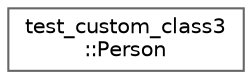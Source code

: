 digraph "类继承关系图"
{
 // LATEX_PDF_SIZE
  bgcolor="transparent";
  edge [fontname=Helvetica,fontsize=10,labelfontname=Helvetica,labelfontsize=10];
  node [fontname=Helvetica,fontsize=10,shape=box,height=0.2,width=0.4];
  rankdir="LR";
  Node0 [id="Node000000",label="test_custom_class3\l::Person",height=0.2,width=0.4,color="grey40", fillcolor="white", style="filled",URL="$structtest__custom__class3_1_1_person.html",tooltip=" "];
}
